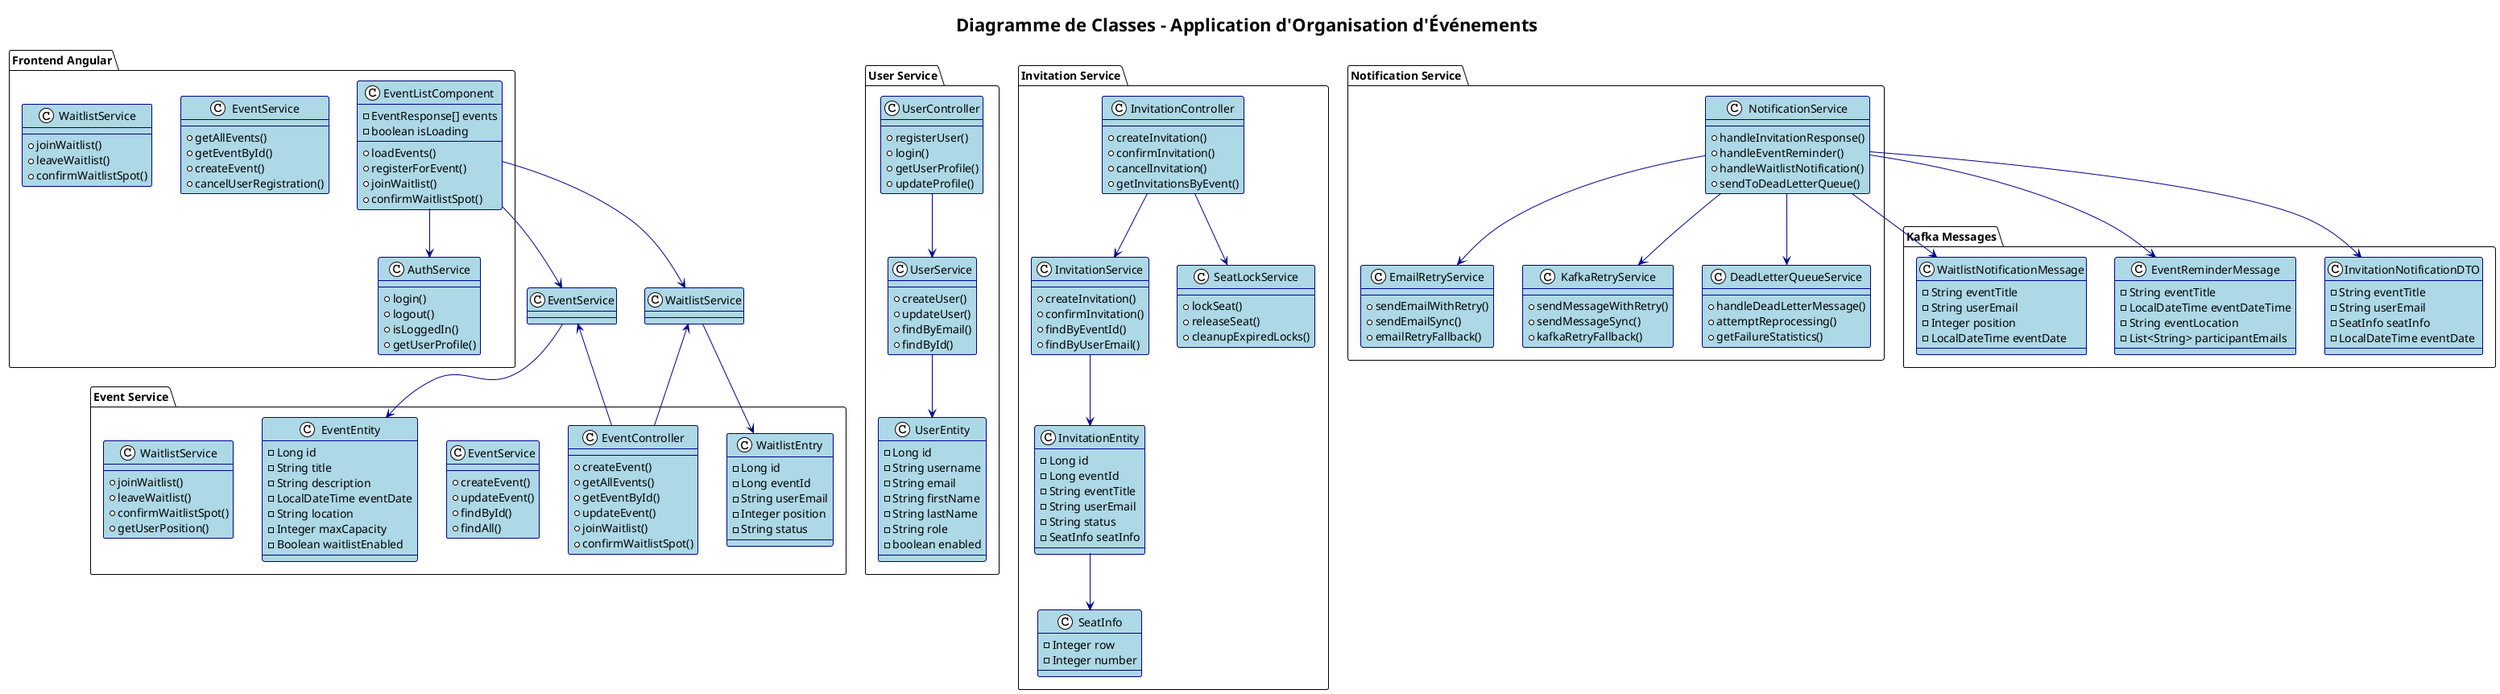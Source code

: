 @startuml Event Management Class Diagram

!theme plain
skinparam class {
    BackgroundColor LightBlue
    BorderColor DarkBlue
    ArrowColor DarkBlue
}

title Diagramme de Classes - Application d'Organisation d'Événements

' Package User Service
package "User Service" {
    class UserEntity {
        -Long id
        -String username
        -String email
        -String firstName
        -String lastName
        -String role
        -boolean enabled
    }

    class UserController {
        +registerUser()
        +login()
        +getUserProfile()
        +updateProfile()
    }

    class UserService {
        +createUser()
        +updateUser()
        +findByEmail()
        +findById()
    }
}

' Package Event Service
package "Event Service" {
    class EventEntity {
        -Long id
        -String title
        -String description
        -LocalDateTime eventDate
        -String location
        -Integer maxCapacity
        -Boolean waitlistEnabled
    }

    class EventController {
        +createEvent()
        +getAllEvents()
        +getEventById()
        +updateEvent()
        +joinWaitlist()
        +confirmWaitlistSpot()
    }

    class EventService {
        +createEvent()
        +updateEvent()
        +findById()
        +findAll()
    }

    class WaitlistEntry {
        -Long id
        -Long eventId
        -String userEmail
        -Integer position
        -String status
    }

    class WaitlistService {
        +joinWaitlist()
        +leaveWaitlist()
        +confirmWaitlistSpot()
        +getUserPosition()
    }
}

' Package Invitation Service
package "Invitation Service" {
    class InvitationEntity {
        -Long id
        -Long eventId
        -String eventTitle
        -String userEmail
        -String status
        -SeatInfo seatInfo
    }

    class InvitationController {
        +createInvitation()
        +confirmInvitation()
        +cancelInvitation()
        +getInvitationsByEvent()
    }

    class InvitationService {
        +createInvitation()
        +confirmInvitation()
        +findByEventId()
        +findByUserEmail()
    }

    class SeatInfo {
        -Integer row
        -Integer number
    }

    class SeatLockService {
        +lockSeat()
        +releaseSeat()
        +cleanupExpiredLocks()
    }
}

' Package Notification Service
package "Notification Service" {
    class NotificationService {
        +handleInvitationResponse()
        +handleEventReminder()
        +handleWaitlistNotification()
        +sendToDeadLetterQueue()
    }

    class EmailRetryService {
        +sendEmailWithRetry()
        +sendEmailSync()
        +emailRetryFallback()
    }

    class KafkaRetryService {
        +sendMessageWithRetry()
        +sendMessageSync()
        +kafkaRetryFallback()
    }

    class DeadLetterQueueService {
        +handleDeadLetterMessage()
        +attemptReprocessing()
        +getFailureStatistics()
    }
}

' Package Frontend Angular
package "Frontend Angular" {
    class EventListComponent {
        -EventResponse[] events
        -boolean isLoading
        +loadEvents()
        +registerForEvent()
        +joinWaitlist()
        +confirmWaitlistSpot()
    }

    class EventService {
        +getAllEvents()
        +getEventById()
        +createEvent()
        +cancelUserRegistration()
    }

    class WaitlistService {
        +joinWaitlist()
        +leaveWaitlist()
        +confirmWaitlistSpot()
    }

    class AuthService {
        +login()
        +logout()
        +isLoggedIn()
        +getUserProfile()
    }
}

' Package Kafka Messages
package "Kafka Messages" {
    class InvitationNotificationDTO {
        -String eventTitle
        -String userEmail
        -SeatInfo seatInfo
        -LocalDateTime eventDate
    }

    class EventReminderMessage {
        -String eventTitle
        -LocalDateTime eventDateTime
        -String eventLocation
        -List<String> participantEmails
    }

    class WaitlistNotificationMessage {
        -String eventTitle
        -String userEmail
        -Integer position
        -LocalDateTime eventDate
    }
}

' Relations principales
UserController --> UserService
UserService --> UserEntity

EventController --> EventService
EventController --> WaitlistService
EventService --> EventEntity
WaitlistService --> WaitlistEntry

InvitationController --> InvitationService
InvitationController --> SeatLockService
InvitationService --> InvitationEntity
InvitationEntity --> SeatInfo

NotificationService --> EmailRetryService
NotificationService --> KafkaRetryService
NotificationService --> DeadLetterQueueService

EventListComponent --> EventService
EventListComponent --> WaitlistService
EventListComponent --> AuthService

' Relations Kafka
NotificationService --> InvitationNotificationDTO
NotificationService --> EventReminderMessage
NotificationService --> WaitlistNotificationMessage

@enduml
